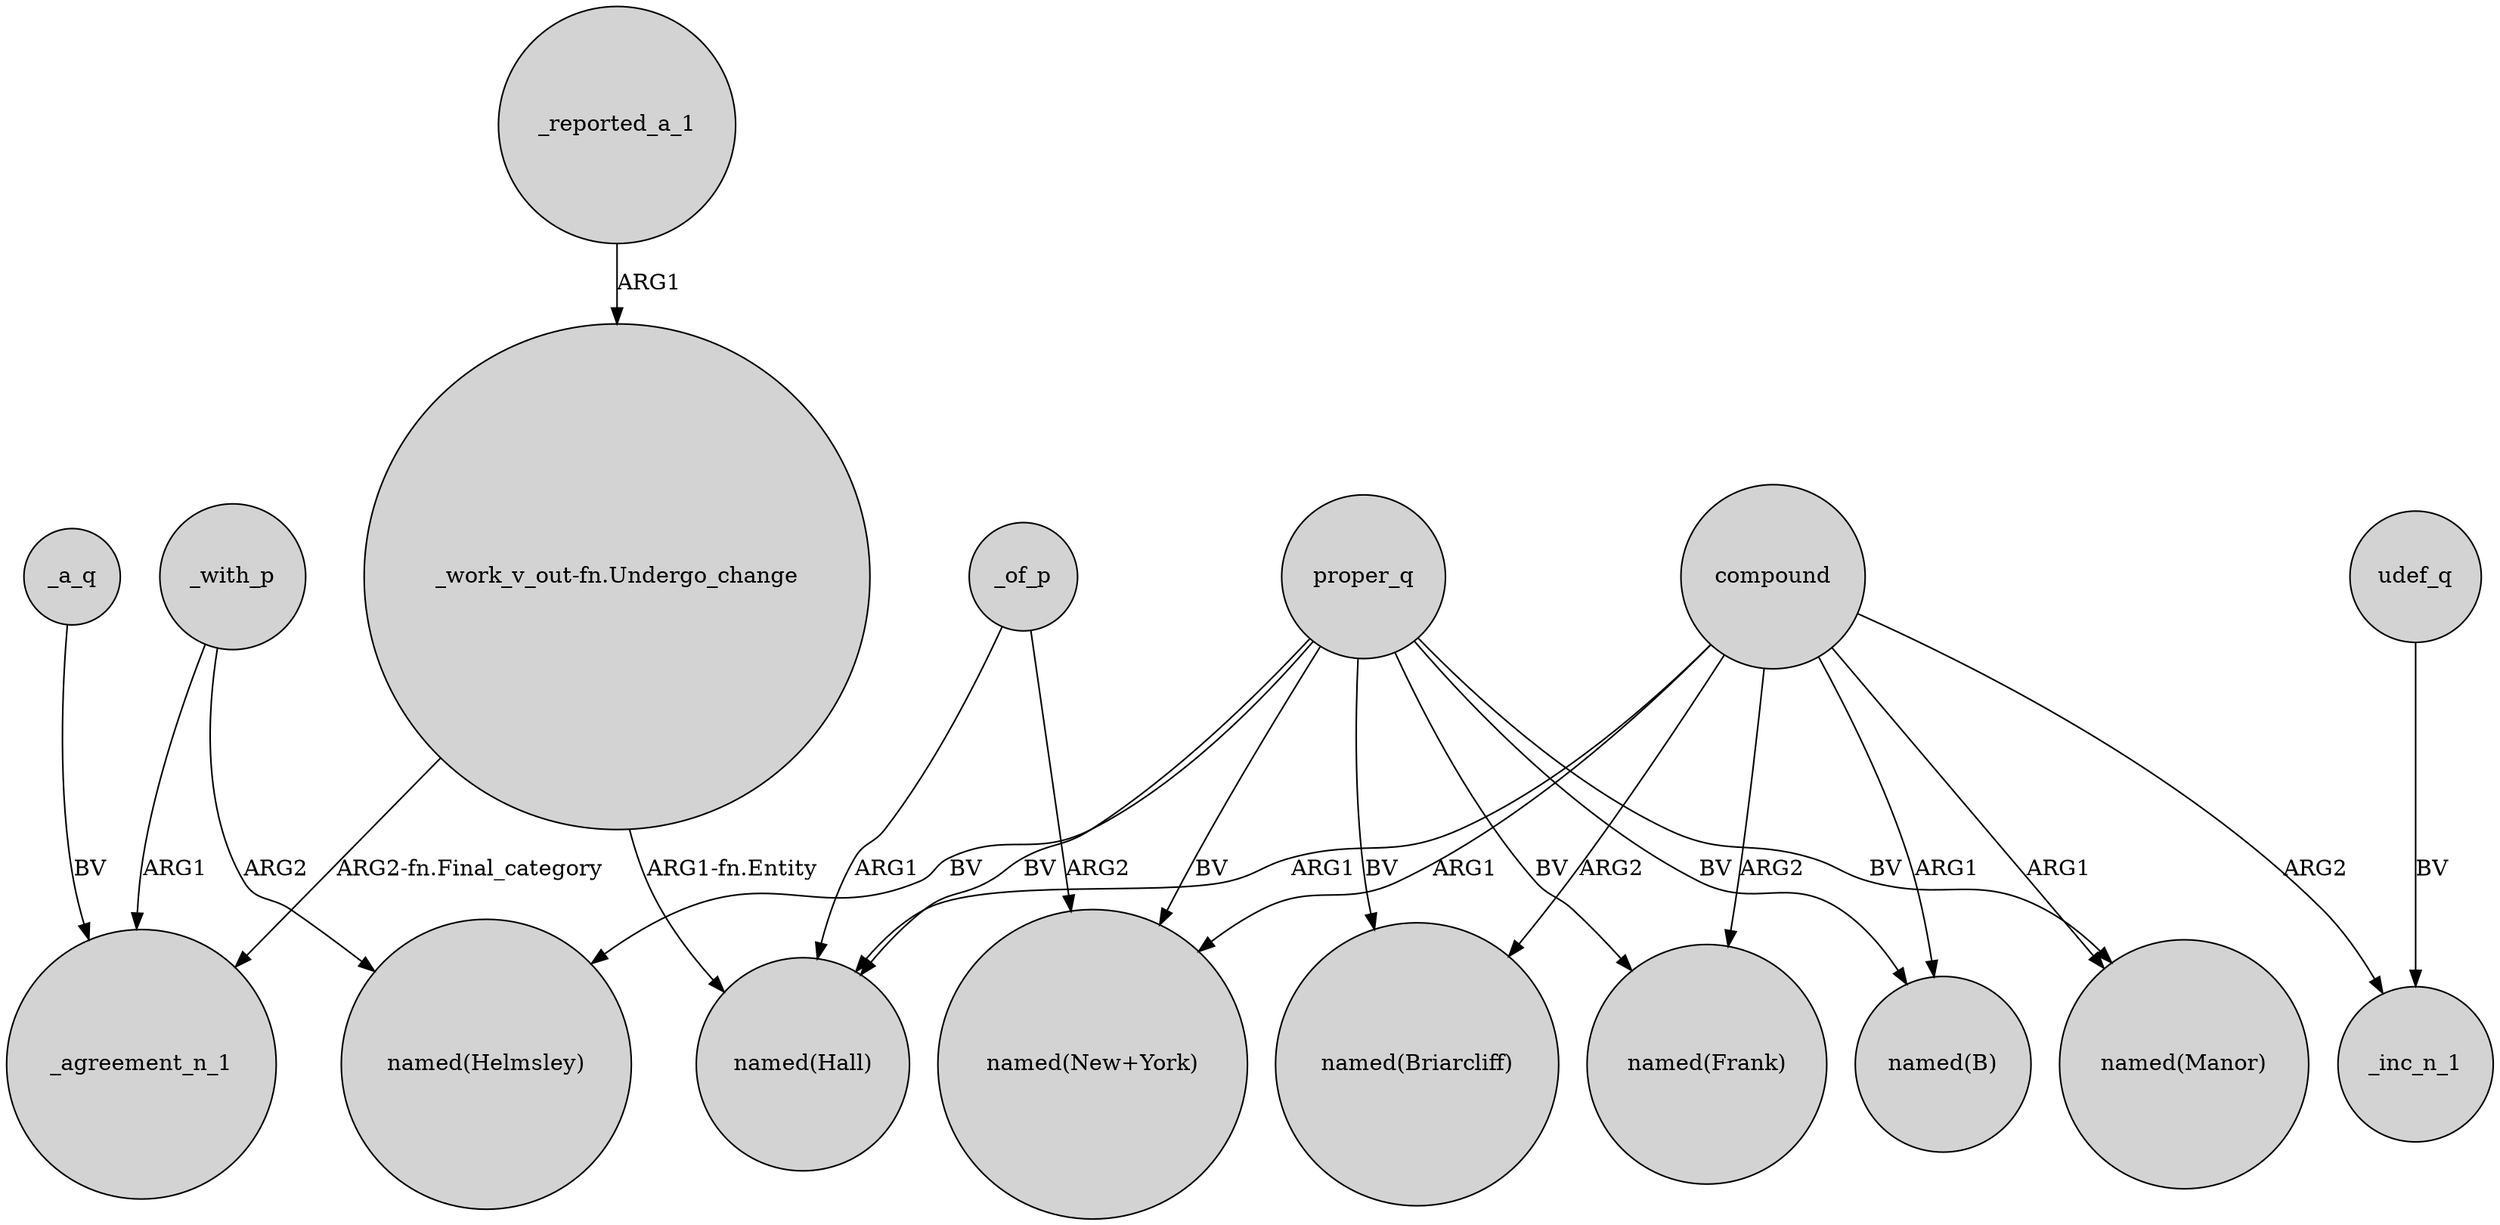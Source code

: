 digraph {
	node [shape=circle style=filled]
	proper_q -> "named(Helmsley)" [label=BV]
	_reported_a_1 -> "_work_v_out-fn.Undergo_change" [label=ARG1]
	proper_q -> "named(Manor)" [label=BV]
	proper_q -> "named(New+York)" [label=BV]
	compound -> "named(Frank)" [label=ARG2]
	proper_q -> "named(B)" [label=BV]
	_of_p -> "named(Hall)" [label=ARG1]
	udef_q -> _inc_n_1 [label=BV]
	compound -> _inc_n_1 [label=ARG2]
	_with_p -> "named(Helmsley)" [label=ARG2]
	proper_q -> "named(Frank)" [label=BV]
	_a_q -> _agreement_n_1 [label=BV]
	compound -> "named(Manor)" [label=ARG1]
	compound -> "named(Hall)" [label=ARG1]
	proper_q -> "named(Hall)" [label=BV]
	compound -> "named(New+York)" [label=ARG1]
	_of_p -> "named(New+York)" [label=ARG2]
	"_work_v_out-fn.Undergo_change" -> "named(Hall)" [label="ARG1-fn.Entity"]
	compound -> "named(Briarcliff)" [label=ARG2]
	"_work_v_out-fn.Undergo_change" -> _agreement_n_1 [label="ARG2-fn.Final_category"]
	proper_q -> "named(Briarcliff)" [label=BV]
	compound -> "named(B)" [label=ARG1]
	_with_p -> _agreement_n_1 [label=ARG1]
}
